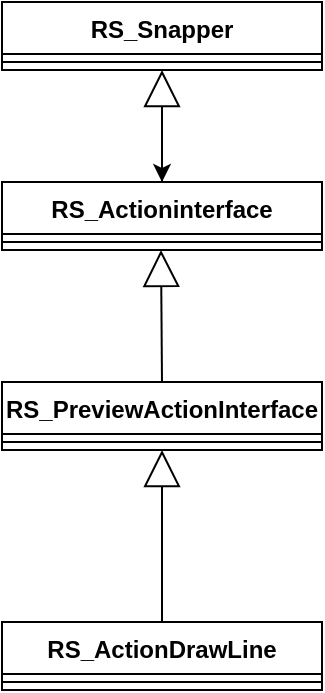 <mxfile version="14.2.9" type="github">
  <diagram name="Page-1" id="9f46799a-70d6-7492-0946-bef42562c5a5">
    <mxGraphModel dx="780" dy="1128" grid="1" gridSize="10" guides="1" tooltips="1" connect="1" arrows="1" fold="1" page="1" pageScale="1" pageWidth="1100" pageHeight="850" background="#ffffff" math="0" shadow="0">
      <root>
        <object label="" id="0">
          <mxCell />
        </object>
        <mxCell id="1" parent="0" />
        <mxCell id="JqMyNmEQ3Z6WC0KPOLnb-12" value="RS_ActionDrawLine" style="swimlane;fontStyle=1;align=center;verticalAlign=top;childLayout=stackLayout;horizontal=1;startSize=26;horizontalStack=0;resizeParent=1;resizeParentMax=0;resizeLast=0;collapsible=1;marginBottom=0;" vertex="1" parent="1">
          <mxGeometry x="340" y="570" width="160" height="34" as="geometry" />
        </mxCell>
        <mxCell id="JqMyNmEQ3Z6WC0KPOLnb-14" value="" style="line;strokeWidth=1;fillColor=none;align=left;verticalAlign=middle;spacingTop=-1;spacingLeft=3;spacingRight=3;rotatable=0;labelPosition=right;points=[];portConstraint=eastwest;" vertex="1" parent="JqMyNmEQ3Z6WC0KPOLnb-12">
          <mxGeometry y="26" width="160" height="8" as="geometry" />
        </mxCell>
        <mxCell id="JqMyNmEQ3Z6WC0KPOLnb-16" value="RS_PreviewActionInterface" style="swimlane;fontStyle=1;align=center;verticalAlign=top;childLayout=stackLayout;horizontal=1;startSize=26;horizontalStack=0;resizeParent=1;resizeParentMax=0;resizeLast=0;collapsible=1;marginBottom=0;" vertex="1" parent="1">
          <mxGeometry x="340" y="450" width="160" height="34" as="geometry" />
        </mxCell>
        <mxCell id="JqMyNmEQ3Z6WC0KPOLnb-17" value="" style="line;strokeWidth=1;fillColor=none;align=left;verticalAlign=middle;spacingTop=-1;spacingLeft=3;spacingRight=3;rotatable=0;labelPosition=right;points=[];portConstraint=eastwest;" vertex="1" parent="JqMyNmEQ3Z6WC0KPOLnb-16">
          <mxGeometry y="26" width="160" height="8" as="geometry" />
        </mxCell>
        <mxCell id="JqMyNmEQ3Z6WC0KPOLnb-26" style="edgeStyle=orthogonalEdgeStyle;rounded=0;orthogonalLoop=1;jettySize=auto;html=1;" edge="1" parent="1" source="JqMyNmEQ3Z6WC0KPOLnb-18">
          <mxGeometry relative="1" as="geometry">
            <mxPoint x="420" y="350" as="targetPoint" />
          </mxGeometry>
        </mxCell>
        <mxCell id="JqMyNmEQ3Z6WC0KPOLnb-18" value="RS_Actioninterface" style="swimlane;fontStyle=1;align=center;verticalAlign=top;childLayout=stackLayout;horizontal=1;startSize=26;horizontalStack=0;resizeParent=1;resizeParentMax=0;resizeLast=0;collapsible=1;marginBottom=0;" vertex="1" parent="1">
          <mxGeometry x="340" y="350" width="160" height="34" as="geometry" />
        </mxCell>
        <mxCell id="JqMyNmEQ3Z6WC0KPOLnb-19" value="" style="line;strokeWidth=1;fillColor=none;align=left;verticalAlign=middle;spacingTop=-1;spacingLeft=3;spacingRight=3;rotatable=0;labelPosition=right;points=[];portConstraint=eastwest;" vertex="1" parent="JqMyNmEQ3Z6WC0KPOLnb-18">
          <mxGeometry y="26" width="160" height="8" as="geometry" />
        </mxCell>
        <mxCell id="JqMyNmEQ3Z6WC0KPOLnb-20" value="RS_Snapper" style="swimlane;fontStyle=1;align=center;verticalAlign=top;childLayout=stackLayout;horizontal=1;startSize=26;horizontalStack=0;resizeParent=1;resizeParentMax=0;resizeLast=0;collapsible=1;marginBottom=0;" vertex="1" parent="1">
          <mxGeometry x="340" y="260" width="160" height="34" as="geometry" />
        </mxCell>
        <mxCell id="JqMyNmEQ3Z6WC0KPOLnb-21" value="" style="line;strokeWidth=1;fillColor=none;align=left;verticalAlign=middle;spacingTop=-1;spacingLeft=3;spacingRight=3;rotatable=0;labelPosition=right;points=[];portConstraint=eastwest;" vertex="1" parent="JqMyNmEQ3Z6WC0KPOLnb-20">
          <mxGeometry y="26" width="160" height="8" as="geometry" />
        </mxCell>
        <mxCell id="JqMyNmEQ3Z6WC0KPOLnb-22" value="" style="endArrow=block;endSize=16;endFill=0;html=1;exitX=0.5;exitY=0;exitDx=0;exitDy=0;entryX=0.5;entryY=1;entryDx=0;entryDy=0;" edge="1" parent="1" source="JqMyNmEQ3Z6WC0KPOLnb-12" target="JqMyNmEQ3Z6WC0KPOLnb-16">
          <mxGeometry width="160" relative="1" as="geometry">
            <mxPoint x="470" y="580" as="sourcePoint" />
            <mxPoint x="630" y="580" as="targetPoint" />
          </mxGeometry>
        </mxCell>
        <mxCell id="JqMyNmEQ3Z6WC0KPOLnb-24" value="" style="endArrow=block;endSize=16;endFill=0;html=1;entryX=0.5;entryY=1;entryDx=0;entryDy=0;exitX=0.5;exitY=0;exitDx=0;exitDy=0;" edge="1" parent="1" source="JqMyNmEQ3Z6WC0KPOLnb-16">
          <mxGeometry width="160" relative="1" as="geometry">
            <mxPoint x="420" y="440" as="sourcePoint" />
            <mxPoint x="419.5" y="384" as="targetPoint" />
          </mxGeometry>
        </mxCell>
        <mxCell id="JqMyNmEQ3Z6WC0KPOLnb-25" value="" style="endArrow=block;endSize=16;endFill=0;html=1;entryX=0.5;entryY=1;entryDx=0;entryDy=0;" edge="1" parent="1" target="JqMyNmEQ3Z6WC0KPOLnb-20">
          <mxGeometry width="160" relative="1" as="geometry">
            <mxPoint x="420" y="340" as="sourcePoint" />
            <mxPoint x="440" y="504" as="targetPoint" />
          </mxGeometry>
        </mxCell>
      </root>
    </mxGraphModel>
  </diagram>
</mxfile>
